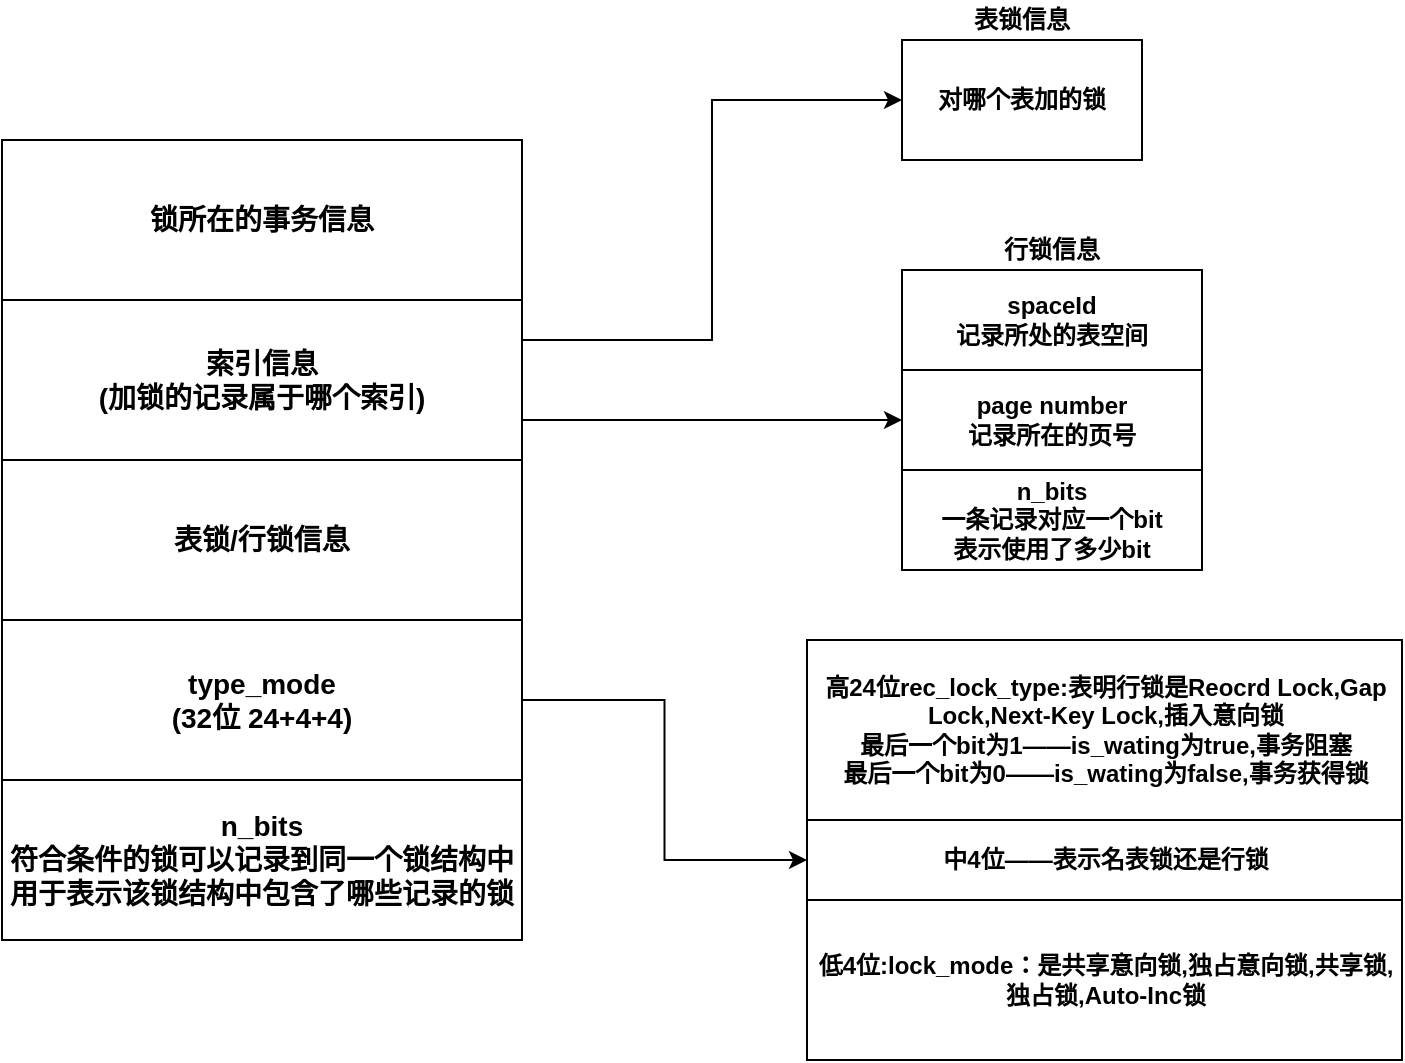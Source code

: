 <mxfile version="15.2.7" type="device"><diagram id="9EjRu3XjyXLdgwYnRYOh" name="第 1 页"><mxGraphModel dx="1024" dy="592" grid="1" gridSize="10" guides="1" tooltips="1" connect="1" arrows="1" fold="1" page="1" pageScale="1" pageWidth="827" pageHeight="1169" math="0" shadow="0"><root><mxCell id="0"/><mxCell id="1" parent="0"/><mxCell id="bt2Jnp-ztexV_NbiqsfH-1" value="&lt;b&gt;&lt;font style=&quot;font-size: 14px&quot;&gt;锁所在的事务信息&lt;/font&gt;&lt;/b&gt;" style="rounded=0;whiteSpace=wrap;html=1;" parent="1" vertex="1"><mxGeometry x="300" y="100" width="260" height="80" as="geometry"/></mxCell><mxCell id="bt2Jnp-ztexV_NbiqsfH-13" style="edgeStyle=orthogonalEdgeStyle;rounded=0;orthogonalLoop=1;jettySize=auto;html=1;exitX=1;exitY=0.25;exitDx=0;exitDy=0;entryX=0;entryY=0.5;entryDx=0;entryDy=0;" parent="1" source="bt2Jnp-ztexV_NbiqsfH-2" target="bt2Jnp-ztexV_NbiqsfH-4" edge="1"><mxGeometry relative="1" as="geometry"/></mxCell><mxCell id="bt2Jnp-ztexV_NbiqsfH-14" style="edgeStyle=orthogonalEdgeStyle;rounded=0;orthogonalLoop=1;jettySize=auto;html=1;exitX=1;exitY=0.75;exitDx=0;exitDy=0;entryX=0;entryY=0.5;entryDx=0;entryDy=0;" parent="1" source="bt2Jnp-ztexV_NbiqsfH-2" target="bt2Jnp-ztexV_NbiqsfH-10" edge="1"><mxGeometry relative="1" as="geometry"/></mxCell><mxCell id="bt2Jnp-ztexV_NbiqsfH-2" value="&lt;b&gt;&lt;font style=&quot;font-size: 14px&quot;&gt;索引信息&lt;br&gt;(加锁的记录属于哪个索引)&lt;br&gt;&lt;/font&gt;&lt;/b&gt;" style="rounded=0;whiteSpace=wrap;html=1;" parent="1" vertex="1"><mxGeometry x="300" y="180" width="260" height="80" as="geometry"/></mxCell><mxCell id="bt2Jnp-ztexV_NbiqsfH-3" value="&lt;b&gt;&lt;font style=&quot;font-size: 14px&quot;&gt;表锁/行锁信息&lt;br&gt;&lt;/font&gt;&lt;/b&gt;" style="rounded=0;whiteSpace=wrap;html=1;" parent="1" vertex="1"><mxGeometry x="300" y="260" width="260" height="80" as="geometry"/></mxCell><mxCell id="bt2Jnp-ztexV_NbiqsfH-7" value="" style="group" parent="1" vertex="1" connectable="0"><mxGeometry x="750" y="30" width="120" height="80" as="geometry"/></mxCell><mxCell id="bt2Jnp-ztexV_NbiqsfH-4" value="&lt;b&gt;对哪个表加的锁&lt;/b&gt;" style="rounded=0;whiteSpace=wrap;html=1;" parent="bt2Jnp-ztexV_NbiqsfH-7" vertex="1"><mxGeometry y="20" width="120" height="60" as="geometry"/></mxCell><mxCell id="bt2Jnp-ztexV_NbiqsfH-5" value="&lt;b&gt;表锁信息&lt;/b&gt;" style="text;html=1;strokeColor=none;fillColor=none;align=center;verticalAlign=middle;whiteSpace=wrap;rounded=0;" parent="bt2Jnp-ztexV_NbiqsfH-7" vertex="1"><mxGeometry x="30" width="60" height="20" as="geometry"/></mxCell><mxCell id="bt2Jnp-ztexV_NbiqsfH-12" value="" style="group" parent="1" vertex="1" connectable="0"><mxGeometry x="750" y="145" width="150" height="170" as="geometry"/></mxCell><mxCell id="bt2Jnp-ztexV_NbiqsfH-8" value="&lt;b&gt;行锁信息&lt;/b&gt;" style="text;html=1;strokeColor=none;fillColor=none;align=center;verticalAlign=middle;whiteSpace=wrap;rounded=0;" parent="bt2Jnp-ztexV_NbiqsfH-12" vertex="1"><mxGeometry x="45" width="60" height="20" as="geometry"/></mxCell><mxCell id="bt2Jnp-ztexV_NbiqsfH-9" value="&lt;b&gt;spaceId&lt;br&gt;记录所处的表空间&lt;/b&gt;" style="rounded=0;whiteSpace=wrap;html=1;" parent="bt2Jnp-ztexV_NbiqsfH-12" vertex="1"><mxGeometry y="20" width="150" height="50" as="geometry"/></mxCell><mxCell id="bt2Jnp-ztexV_NbiqsfH-10" value="&lt;b&gt;page number&lt;br&gt;记录所在的页号&lt;br&gt;&lt;/b&gt;" style="rounded=0;whiteSpace=wrap;html=1;" parent="bt2Jnp-ztexV_NbiqsfH-12" vertex="1"><mxGeometry y="70" width="150" height="50" as="geometry"/></mxCell><mxCell id="bt2Jnp-ztexV_NbiqsfH-11" value="&lt;b&gt;n_bits&lt;br&gt;一条记录对应一个bit&lt;br&gt;表示使用了多少bit&lt;br&gt;&lt;/b&gt;" style="rounded=0;whiteSpace=wrap;html=1;" parent="bt2Jnp-ztexV_NbiqsfH-12" vertex="1"><mxGeometry y="120" width="150" height="50" as="geometry"/></mxCell><mxCell id="bt2Jnp-ztexV_NbiqsfH-19" style="edgeStyle=orthogonalEdgeStyle;rounded=0;orthogonalLoop=1;jettySize=auto;html=1;exitX=1;exitY=0.5;exitDx=0;exitDy=0;entryX=0;entryY=0.5;entryDx=0;entryDy=0;" parent="1" source="bt2Jnp-ztexV_NbiqsfH-15" target="bt2Jnp-ztexV_NbiqsfH-18" edge="1"><mxGeometry relative="1" as="geometry"/></mxCell><mxCell id="bt2Jnp-ztexV_NbiqsfH-15" value="&lt;b&gt;&lt;font style=&quot;font-size: 14px&quot;&gt;type_mode&lt;br&gt;(32位 24+4+4)&lt;br&gt;&lt;/font&gt;&lt;/b&gt;" style="rounded=0;whiteSpace=wrap;html=1;" parent="1" vertex="1"><mxGeometry x="300" y="340" width="260" height="80" as="geometry"/></mxCell><mxCell id="bt2Jnp-ztexV_NbiqsfH-16" value="&lt;b&gt;高24位rec_lock_type:表明行锁是Reocrd Lock,Gap Lock,Next-Key Lock,插入意向锁&lt;br&gt;最后一个bit为1——is_wating为true,事务阻塞&lt;br&gt;最后一个bit为0——is_wating为false,事务获得锁&lt;br&gt;&lt;/b&gt;" style="rounded=0;whiteSpace=wrap;html=1;" parent="1" vertex="1"><mxGeometry x="702.5" y="350" width="297.5" height="90" as="geometry"/></mxCell><mxCell id="bt2Jnp-ztexV_NbiqsfH-17" value="&lt;b&gt;低4位:lock_mode：是共享意向锁,独占意向锁,共享锁,独占锁,Auto-Inc锁&lt;/b&gt;" style="rounded=0;whiteSpace=wrap;html=1;" parent="1" vertex="1"><mxGeometry x="702.5" y="480" width="297.5" height="80" as="geometry"/></mxCell><mxCell id="bt2Jnp-ztexV_NbiqsfH-18" value="&lt;b&gt;中4位——表示名表锁还是行锁&lt;/b&gt;" style="rounded=0;whiteSpace=wrap;html=1;" parent="1" vertex="1"><mxGeometry x="702.5" y="440" width="297.5" height="40" as="geometry"/></mxCell><mxCell id="bt2Jnp-ztexV_NbiqsfH-20" value="&lt;b&gt;&lt;font style=&quot;font-size: 14px&quot;&gt;n_bits&lt;br&gt;符合条件的锁可以记录到同一个锁结构中&lt;br&gt;用于表示该锁结构中包含了哪些记录的锁&lt;br&gt;&lt;/font&gt;&lt;/b&gt;" style="rounded=0;whiteSpace=wrap;html=1;" parent="1" vertex="1"><mxGeometry x="300" y="420" width="260" height="80" as="geometry"/></mxCell></root></mxGraphModel></diagram></mxfile>